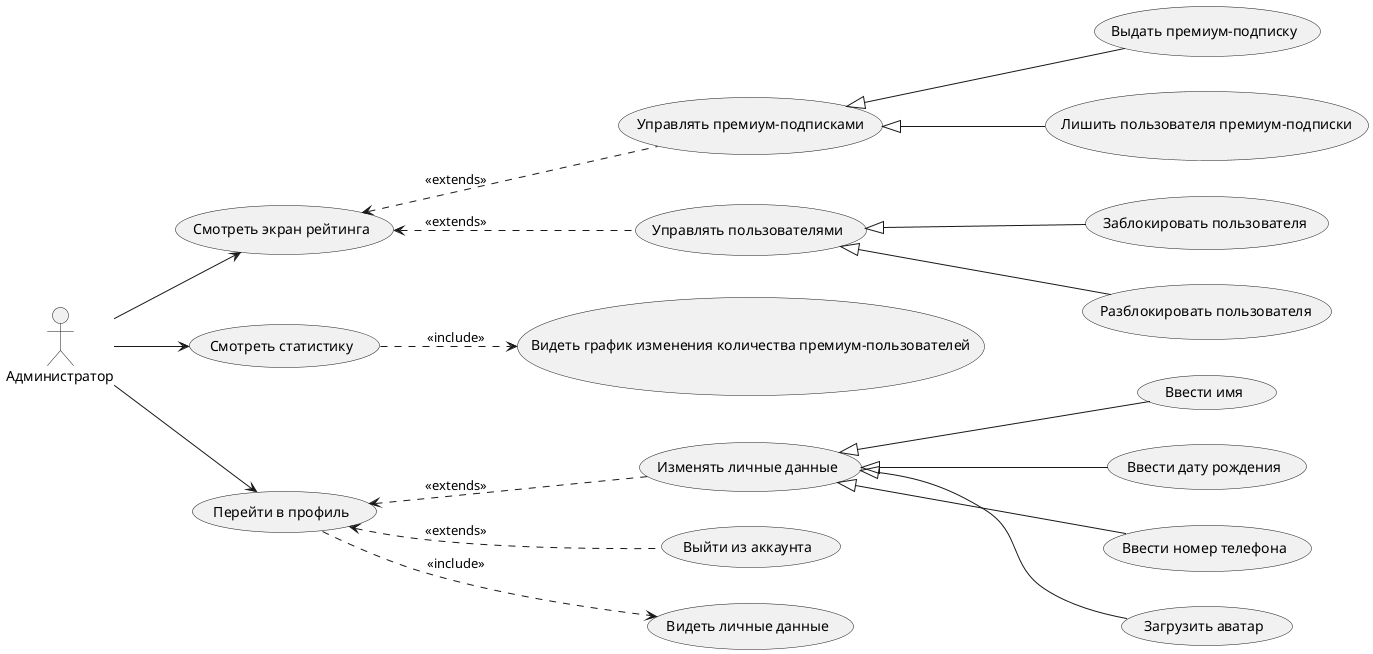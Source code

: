 @startuml
left to right direction

:Администратор: as admin

(Управлять премиум-подписками) as admin_prem
(Выдать премиум-подписку) as admin_prem1
(Лишить пользователя премиум-подписки) as admin_prem2
(Управлять пользователями) as admin_users
(Заблокировать пользователя) as admin_users1
(Разблокировать пользователя) as admin_users2
(Смотреть экран рейтинга) as admin_rating
(Смотреть статистику) as admin_statistics
(Видеть график изменения количества премиум-пользователей) as admin_graphic

(Перейти в профиль) as admin_profile
(Изменять личные данные) as admin_data
(Выйти из аккаунта) as admin_exit
(Видеть личные данные) as admin_view_data
(Ввести имя) as admin_name
(Ввести дату рождения) as admin_date
(Ввести номер телефона) as admin_phone
(Загрузить аватар) as admin_photo

admin --> admin_rating
admin_rating <.. admin_prem : <<extends>>
admin_rating <.. admin_users : <<extends>>
admin --> admin_statistics
admin_prem <|-- admin_prem1
admin_prem <|-- admin_prem2
admin_users <|-- admin_users1
admin_users <|-- admin_users2
admin_statistics ..> admin_graphic : <<include>>

admin --> admin_profile
admin_profile ..> admin_view_data : <<include>>
admin_profile <.. admin_data : <<extends>>
admin_data <|-- admin_name
admin_data <|-- admin_date
admin_data <|-- admin_phone
admin_data <|-- admin_photo
admin_profile <.. admin_exit : <<extends>>
@enduml